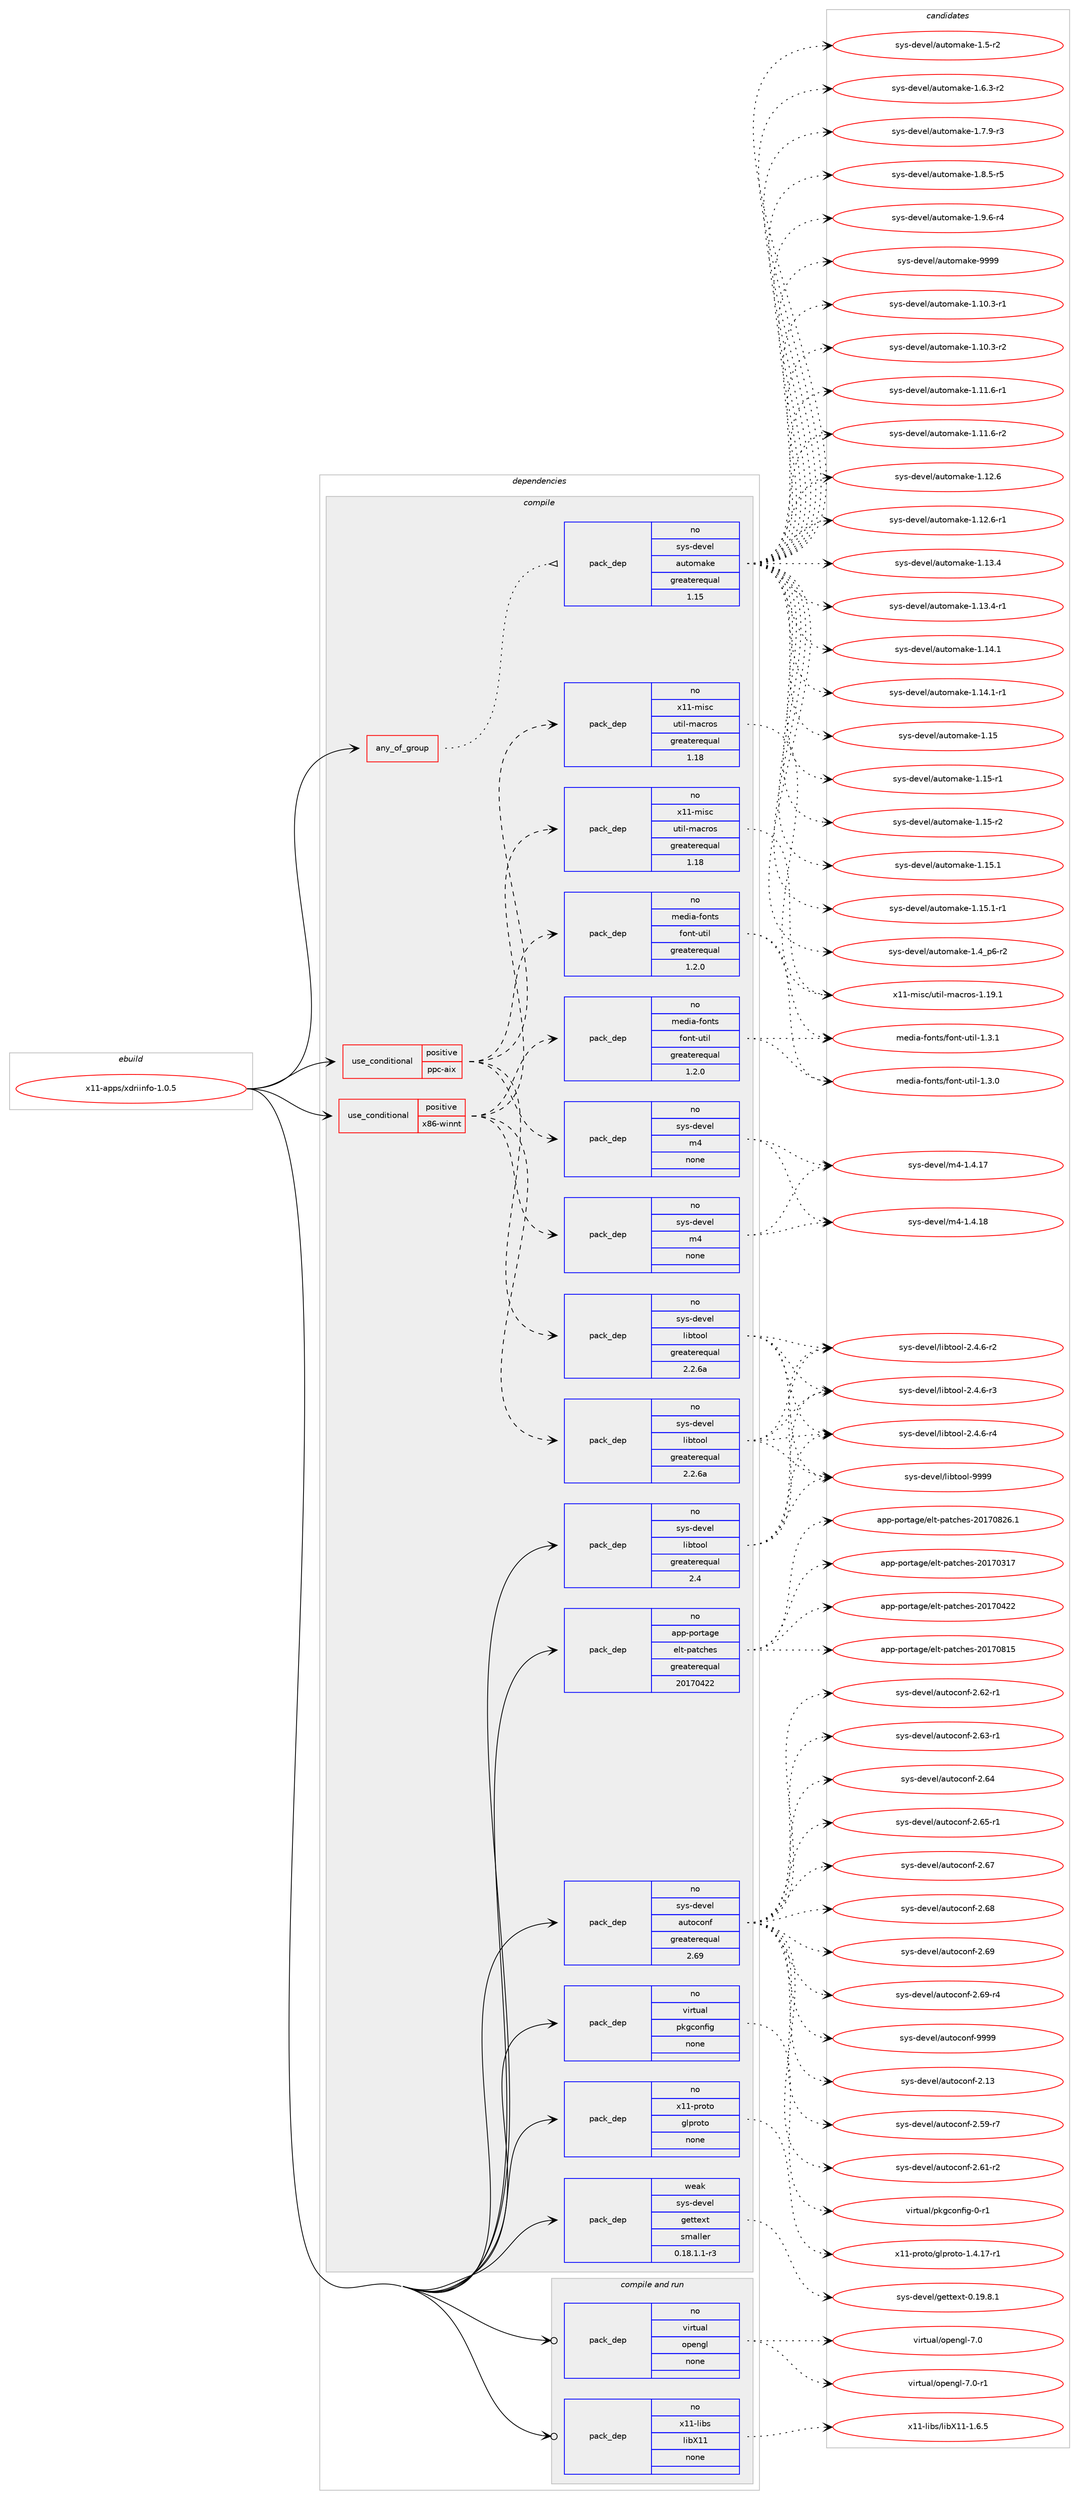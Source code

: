 digraph prolog {

# *************
# Graph options
# *************

newrank=true;
concentrate=true;
compound=true;
graph [rankdir=LR,fontname=Helvetica,fontsize=10,ranksep=1.5];#, ranksep=2.5, nodesep=0.2];
edge  [arrowhead=vee];
node  [fontname=Helvetica,fontsize=10];

# **********
# The ebuild
# **********

subgraph cluster_leftcol {
color=gray;
rank=same;
label=<<i>ebuild</i>>;
id [label="x11-apps/xdriinfo-1.0.5", color=red, width=4, href="../x11-apps/xdriinfo-1.0.5.svg"];
}

# ****************
# The dependencies
# ****************

subgraph cluster_midcol {
color=gray;
label=<<i>dependencies</i>>;
subgraph cluster_compile {
fillcolor="#eeeeee";
style=filled;
label=<<i>compile</i>>;
subgraph any9049 {
dependency510063 [label=<<TABLE BORDER="0" CELLBORDER="1" CELLSPACING="0" CELLPADDING="4"><TR><TD CELLPADDING="10">any_of_group</TD></TR></TABLE>>, shape=none, color=red];subgraph pack379164 {
dependency510064 [label=<<TABLE BORDER="0" CELLBORDER="1" CELLSPACING="0" CELLPADDING="4" WIDTH="220"><TR><TD ROWSPAN="6" CELLPADDING="30">pack_dep</TD></TR><TR><TD WIDTH="110">no</TD></TR><TR><TD>sys-devel</TD></TR><TR><TD>automake</TD></TR><TR><TD>greaterequal</TD></TR><TR><TD>1.15</TD></TR></TABLE>>, shape=none, color=blue];
}
dependency510063:e -> dependency510064:w [weight=20,style="dotted",arrowhead="oinv"];
}
id:e -> dependency510063:w [weight=20,style="solid",arrowhead="vee"];
subgraph cond121511 {
dependency510065 [label=<<TABLE BORDER="0" CELLBORDER="1" CELLSPACING="0" CELLPADDING="4"><TR><TD ROWSPAN="3" CELLPADDING="10">use_conditional</TD></TR><TR><TD>positive</TD></TR><TR><TD>ppc-aix</TD></TR></TABLE>>, shape=none, color=red];
subgraph pack379165 {
dependency510066 [label=<<TABLE BORDER="0" CELLBORDER="1" CELLSPACING="0" CELLPADDING="4" WIDTH="220"><TR><TD ROWSPAN="6" CELLPADDING="30">pack_dep</TD></TR><TR><TD WIDTH="110">no</TD></TR><TR><TD>sys-devel</TD></TR><TR><TD>libtool</TD></TR><TR><TD>greaterequal</TD></TR><TR><TD>2.2.6a</TD></TR></TABLE>>, shape=none, color=blue];
}
dependency510065:e -> dependency510066:w [weight=20,style="dashed",arrowhead="vee"];
subgraph pack379166 {
dependency510067 [label=<<TABLE BORDER="0" CELLBORDER="1" CELLSPACING="0" CELLPADDING="4" WIDTH="220"><TR><TD ROWSPAN="6" CELLPADDING="30">pack_dep</TD></TR><TR><TD WIDTH="110">no</TD></TR><TR><TD>sys-devel</TD></TR><TR><TD>m4</TD></TR><TR><TD>none</TD></TR><TR><TD></TD></TR></TABLE>>, shape=none, color=blue];
}
dependency510065:e -> dependency510067:w [weight=20,style="dashed",arrowhead="vee"];
subgraph pack379167 {
dependency510068 [label=<<TABLE BORDER="0" CELLBORDER="1" CELLSPACING="0" CELLPADDING="4" WIDTH="220"><TR><TD ROWSPAN="6" CELLPADDING="30">pack_dep</TD></TR><TR><TD WIDTH="110">no</TD></TR><TR><TD>x11-misc</TD></TR><TR><TD>util-macros</TD></TR><TR><TD>greaterequal</TD></TR><TR><TD>1.18</TD></TR></TABLE>>, shape=none, color=blue];
}
dependency510065:e -> dependency510068:w [weight=20,style="dashed",arrowhead="vee"];
subgraph pack379168 {
dependency510069 [label=<<TABLE BORDER="0" CELLBORDER="1" CELLSPACING="0" CELLPADDING="4" WIDTH="220"><TR><TD ROWSPAN="6" CELLPADDING="30">pack_dep</TD></TR><TR><TD WIDTH="110">no</TD></TR><TR><TD>media-fonts</TD></TR><TR><TD>font-util</TD></TR><TR><TD>greaterequal</TD></TR><TR><TD>1.2.0</TD></TR></TABLE>>, shape=none, color=blue];
}
dependency510065:e -> dependency510069:w [weight=20,style="dashed",arrowhead="vee"];
}
id:e -> dependency510065:w [weight=20,style="solid",arrowhead="vee"];
subgraph cond121512 {
dependency510070 [label=<<TABLE BORDER="0" CELLBORDER="1" CELLSPACING="0" CELLPADDING="4"><TR><TD ROWSPAN="3" CELLPADDING="10">use_conditional</TD></TR><TR><TD>positive</TD></TR><TR><TD>x86-winnt</TD></TR></TABLE>>, shape=none, color=red];
subgraph pack379169 {
dependency510071 [label=<<TABLE BORDER="0" CELLBORDER="1" CELLSPACING="0" CELLPADDING="4" WIDTH="220"><TR><TD ROWSPAN="6" CELLPADDING="30">pack_dep</TD></TR><TR><TD WIDTH="110">no</TD></TR><TR><TD>sys-devel</TD></TR><TR><TD>libtool</TD></TR><TR><TD>greaterequal</TD></TR><TR><TD>2.2.6a</TD></TR></TABLE>>, shape=none, color=blue];
}
dependency510070:e -> dependency510071:w [weight=20,style="dashed",arrowhead="vee"];
subgraph pack379170 {
dependency510072 [label=<<TABLE BORDER="0" CELLBORDER="1" CELLSPACING="0" CELLPADDING="4" WIDTH="220"><TR><TD ROWSPAN="6" CELLPADDING="30">pack_dep</TD></TR><TR><TD WIDTH="110">no</TD></TR><TR><TD>sys-devel</TD></TR><TR><TD>m4</TD></TR><TR><TD>none</TD></TR><TR><TD></TD></TR></TABLE>>, shape=none, color=blue];
}
dependency510070:e -> dependency510072:w [weight=20,style="dashed",arrowhead="vee"];
subgraph pack379171 {
dependency510073 [label=<<TABLE BORDER="0" CELLBORDER="1" CELLSPACING="0" CELLPADDING="4" WIDTH="220"><TR><TD ROWSPAN="6" CELLPADDING="30">pack_dep</TD></TR><TR><TD WIDTH="110">no</TD></TR><TR><TD>x11-misc</TD></TR><TR><TD>util-macros</TD></TR><TR><TD>greaterequal</TD></TR><TR><TD>1.18</TD></TR></TABLE>>, shape=none, color=blue];
}
dependency510070:e -> dependency510073:w [weight=20,style="dashed",arrowhead="vee"];
subgraph pack379172 {
dependency510074 [label=<<TABLE BORDER="0" CELLBORDER="1" CELLSPACING="0" CELLPADDING="4" WIDTH="220"><TR><TD ROWSPAN="6" CELLPADDING="30">pack_dep</TD></TR><TR><TD WIDTH="110">no</TD></TR><TR><TD>media-fonts</TD></TR><TR><TD>font-util</TD></TR><TR><TD>greaterequal</TD></TR><TR><TD>1.2.0</TD></TR></TABLE>>, shape=none, color=blue];
}
dependency510070:e -> dependency510074:w [weight=20,style="dashed",arrowhead="vee"];
}
id:e -> dependency510070:w [weight=20,style="solid",arrowhead="vee"];
subgraph pack379173 {
dependency510075 [label=<<TABLE BORDER="0" CELLBORDER="1" CELLSPACING="0" CELLPADDING="4" WIDTH="220"><TR><TD ROWSPAN="6" CELLPADDING="30">pack_dep</TD></TR><TR><TD WIDTH="110">no</TD></TR><TR><TD>app-portage</TD></TR><TR><TD>elt-patches</TD></TR><TR><TD>greaterequal</TD></TR><TR><TD>20170422</TD></TR></TABLE>>, shape=none, color=blue];
}
id:e -> dependency510075:w [weight=20,style="solid",arrowhead="vee"];
subgraph pack379174 {
dependency510076 [label=<<TABLE BORDER="0" CELLBORDER="1" CELLSPACING="0" CELLPADDING="4" WIDTH="220"><TR><TD ROWSPAN="6" CELLPADDING="30">pack_dep</TD></TR><TR><TD WIDTH="110">no</TD></TR><TR><TD>sys-devel</TD></TR><TR><TD>autoconf</TD></TR><TR><TD>greaterequal</TD></TR><TR><TD>2.69</TD></TR></TABLE>>, shape=none, color=blue];
}
id:e -> dependency510076:w [weight=20,style="solid",arrowhead="vee"];
subgraph pack379175 {
dependency510077 [label=<<TABLE BORDER="0" CELLBORDER="1" CELLSPACING="0" CELLPADDING="4" WIDTH="220"><TR><TD ROWSPAN="6" CELLPADDING="30">pack_dep</TD></TR><TR><TD WIDTH="110">no</TD></TR><TR><TD>sys-devel</TD></TR><TR><TD>libtool</TD></TR><TR><TD>greaterequal</TD></TR><TR><TD>2.4</TD></TR></TABLE>>, shape=none, color=blue];
}
id:e -> dependency510077:w [weight=20,style="solid",arrowhead="vee"];
subgraph pack379176 {
dependency510078 [label=<<TABLE BORDER="0" CELLBORDER="1" CELLSPACING="0" CELLPADDING="4" WIDTH="220"><TR><TD ROWSPAN="6" CELLPADDING="30">pack_dep</TD></TR><TR><TD WIDTH="110">no</TD></TR><TR><TD>virtual</TD></TR><TR><TD>pkgconfig</TD></TR><TR><TD>none</TD></TR><TR><TD></TD></TR></TABLE>>, shape=none, color=blue];
}
id:e -> dependency510078:w [weight=20,style="solid",arrowhead="vee"];
subgraph pack379177 {
dependency510079 [label=<<TABLE BORDER="0" CELLBORDER="1" CELLSPACING="0" CELLPADDING="4" WIDTH="220"><TR><TD ROWSPAN="6" CELLPADDING="30">pack_dep</TD></TR><TR><TD WIDTH="110">no</TD></TR><TR><TD>x11-proto</TD></TR><TR><TD>glproto</TD></TR><TR><TD>none</TD></TR><TR><TD></TD></TR></TABLE>>, shape=none, color=blue];
}
id:e -> dependency510079:w [weight=20,style="solid",arrowhead="vee"];
subgraph pack379178 {
dependency510080 [label=<<TABLE BORDER="0" CELLBORDER="1" CELLSPACING="0" CELLPADDING="4" WIDTH="220"><TR><TD ROWSPAN="6" CELLPADDING="30">pack_dep</TD></TR><TR><TD WIDTH="110">weak</TD></TR><TR><TD>sys-devel</TD></TR><TR><TD>gettext</TD></TR><TR><TD>smaller</TD></TR><TR><TD>0.18.1.1-r3</TD></TR></TABLE>>, shape=none, color=blue];
}
id:e -> dependency510080:w [weight=20,style="solid",arrowhead="vee"];
}
subgraph cluster_compileandrun {
fillcolor="#eeeeee";
style=filled;
label=<<i>compile and run</i>>;
subgraph pack379179 {
dependency510081 [label=<<TABLE BORDER="0" CELLBORDER="1" CELLSPACING="0" CELLPADDING="4" WIDTH="220"><TR><TD ROWSPAN="6" CELLPADDING="30">pack_dep</TD></TR><TR><TD WIDTH="110">no</TD></TR><TR><TD>virtual</TD></TR><TR><TD>opengl</TD></TR><TR><TD>none</TD></TR><TR><TD></TD></TR></TABLE>>, shape=none, color=blue];
}
id:e -> dependency510081:w [weight=20,style="solid",arrowhead="odotvee"];
subgraph pack379180 {
dependency510082 [label=<<TABLE BORDER="0" CELLBORDER="1" CELLSPACING="0" CELLPADDING="4" WIDTH="220"><TR><TD ROWSPAN="6" CELLPADDING="30">pack_dep</TD></TR><TR><TD WIDTH="110">no</TD></TR><TR><TD>x11-libs</TD></TR><TR><TD>libX11</TD></TR><TR><TD>none</TD></TR><TR><TD></TD></TR></TABLE>>, shape=none, color=blue];
}
id:e -> dependency510082:w [weight=20,style="solid",arrowhead="odotvee"];
}
subgraph cluster_run {
fillcolor="#eeeeee";
style=filled;
label=<<i>run</i>>;
}
}

# **************
# The candidates
# **************

subgraph cluster_choices {
rank=same;
color=gray;
label=<<i>candidates</i>>;

subgraph choice379164 {
color=black;
nodesep=1;
choice11512111545100101118101108479711711611110997107101454946494846514511449 [label="sys-devel/automake-1.10.3-r1", color=red, width=4,href="../sys-devel/automake-1.10.3-r1.svg"];
choice11512111545100101118101108479711711611110997107101454946494846514511450 [label="sys-devel/automake-1.10.3-r2", color=red, width=4,href="../sys-devel/automake-1.10.3-r2.svg"];
choice11512111545100101118101108479711711611110997107101454946494946544511449 [label="sys-devel/automake-1.11.6-r1", color=red, width=4,href="../sys-devel/automake-1.11.6-r1.svg"];
choice11512111545100101118101108479711711611110997107101454946494946544511450 [label="sys-devel/automake-1.11.6-r2", color=red, width=4,href="../sys-devel/automake-1.11.6-r2.svg"];
choice1151211154510010111810110847971171161111099710710145494649504654 [label="sys-devel/automake-1.12.6", color=red, width=4,href="../sys-devel/automake-1.12.6.svg"];
choice11512111545100101118101108479711711611110997107101454946495046544511449 [label="sys-devel/automake-1.12.6-r1", color=red, width=4,href="../sys-devel/automake-1.12.6-r1.svg"];
choice1151211154510010111810110847971171161111099710710145494649514652 [label="sys-devel/automake-1.13.4", color=red, width=4,href="../sys-devel/automake-1.13.4.svg"];
choice11512111545100101118101108479711711611110997107101454946495146524511449 [label="sys-devel/automake-1.13.4-r1", color=red, width=4,href="../sys-devel/automake-1.13.4-r1.svg"];
choice1151211154510010111810110847971171161111099710710145494649524649 [label="sys-devel/automake-1.14.1", color=red, width=4,href="../sys-devel/automake-1.14.1.svg"];
choice11512111545100101118101108479711711611110997107101454946495246494511449 [label="sys-devel/automake-1.14.1-r1", color=red, width=4,href="../sys-devel/automake-1.14.1-r1.svg"];
choice115121115451001011181011084797117116111109971071014549464953 [label="sys-devel/automake-1.15", color=red, width=4,href="../sys-devel/automake-1.15.svg"];
choice1151211154510010111810110847971171161111099710710145494649534511449 [label="sys-devel/automake-1.15-r1", color=red, width=4,href="../sys-devel/automake-1.15-r1.svg"];
choice1151211154510010111810110847971171161111099710710145494649534511450 [label="sys-devel/automake-1.15-r2", color=red, width=4,href="../sys-devel/automake-1.15-r2.svg"];
choice1151211154510010111810110847971171161111099710710145494649534649 [label="sys-devel/automake-1.15.1", color=red, width=4,href="../sys-devel/automake-1.15.1.svg"];
choice11512111545100101118101108479711711611110997107101454946495346494511449 [label="sys-devel/automake-1.15.1-r1", color=red, width=4,href="../sys-devel/automake-1.15.1-r1.svg"];
choice115121115451001011181011084797117116111109971071014549465295112544511450 [label="sys-devel/automake-1.4_p6-r2", color=red, width=4,href="../sys-devel/automake-1.4_p6-r2.svg"];
choice11512111545100101118101108479711711611110997107101454946534511450 [label="sys-devel/automake-1.5-r2", color=red, width=4,href="../sys-devel/automake-1.5-r2.svg"];
choice115121115451001011181011084797117116111109971071014549465446514511450 [label="sys-devel/automake-1.6.3-r2", color=red, width=4,href="../sys-devel/automake-1.6.3-r2.svg"];
choice115121115451001011181011084797117116111109971071014549465546574511451 [label="sys-devel/automake-1.7.9-r3", color=red, width=4,href="../sys-devel/automake-1.7.9-r3.svg"];
choice115121115451001011181011084797117116111109971071014549465646534511453 [label="sys-devel/automake-1.8.5-r5", color=red, width=4,href="../sys-devel/automake-1.8.5-r5.svg"];
choice115121115451001011181011084797117116111109971071014549465746544511452 [label="sys-devel/automake-1.9.6-r4", color=red, width=4,href="../sys-devel/automake-1.9.6-r4.svg"];
choice115121115451001011181011084797117116111109971071014557575757 [label="sys-devel/automake-9999", color=red, width=4,href="../sys-devel/automake-9999.svg"];
dependency510064:e -> choice11512111545100101118101108479711711611110997107101454946494846514511449:w [style=dotted,weight="100"];
dependency510064:e -> choice11512111545100101118101108479711711611110997107101454946494846514511450:w [style=dotted,weight="100"];
dependency510064:e -> choice11512111545100101118101108479711711611110997107101454946494946544511449:w [style=dotted,weight="100"];
dependency510064:e -> choice11512111545100101118101108479711711611110997107101454946494946544511450:w [style=dotted,weight="100"];
dependency510064:e -> choice1151211154510010111810110847971171161111099710710145494649504654:w [style=dotted,weight="100"];
dependency510064:e -> choice11512111545100101118101108479711711611110997107101454946495046544511449:w [style=dotted,weight="100"];
dependency510064:e -> choice1151211154510010111810110847971171161111099710710145494649514652:w [style=dotted,weight="100"];
dependency510064:e -> choice11512111545100101118101108479711711611110997107101454946495146524511449:w [style=dotted,weight="100"];
dependency510064:e -> choice1151211154510010111810110847971171161111099710710145494649524649:w [style=dotted,weight="100"];
dependency510064:e -> choice11512111545100101118101108479711711611110997107101454946495246494511449:w [style=dotted,weight="100"];
dependency510064:e -> choice115121115451001011181011084797117116111109971071014549464953:w [style=dotted,weight="100"];
dependency510064:e -> choice1151211154510010111810110847971171161111099710710145494649534511449:w [style=dotted,weight="100"];
dependency510064:e -> choice1151211154510010111810110847971171161111099710710145494649534511450:w [style=dotted,weight="100"];
dependency510064:e -> choice1151211154510010111810110847971171161111099710710145494649534649:w [style=dotted,weight="100"];
dependency510064:e -> choice11512111545100101118101108479711711611110997107101454946495346494511449:w [style=dotted,weight="100"];
dependency510064:e -> choice115121115451001011181011084797117116111109971071014549465295112544511450:w [style=dotted,weight="100"];
dependency510064:e -> choice11512111545100101118101108479711711611110997107101454946534511450:w [style=dotted,weight="100"];
dependency510064:e -> choice115121115451001011181011084797117116111109971071014549465446514511450:w [style=dotted,weight="100"];
dependency510064:e -> choice115121115451001011181011084797117116111109971071014549465546574511451:w [style=dotted,weight="100"];
dependency510064:e -> choice115121115451001011181011084797117116111109971071014549465646534511453:w [style=dotted,weight="100"];
dependency510064:e -> choice115121115451001011181011084797117116111109971071014549465746544511452:w [style=dotted,weight="100"];
dependency510064:e -> choice115121115451001011181011084797117116111109971071014557575757:w [style=dotted,weight="100"];
}
subgraph choice379165 {
color=black;
nodesep=1;
choice1151211154510010111810110847108105981161111111084550465246544511450 [label="sys-devel/libtool-2.4.6-r2", color=red, width=4,href="../sys-devel/libtool-2.4.6-r2.svg"];
choice1151211154510010111810110847108105981161111111084550465246544511451 [label="sys-devel/libtool-2.4.6-r3", color=red, width=4,href="../sys-devel/libtool-2.4.6-r3.svg"];
choice1151211154510010111810110847108105981161111111084550465246544511452 [label="sys-devel/libtool-2.4.6-r4", color=red, width=4,href="../sys-devel/libtool-2.4.6-r4.svg"];
choice1151211154510010111810110847108105981161111111084557575757 [label="sys-devel/libtool-9999", color=red, width=4,href="../sys-devel/libtool-9999.svg"];
dependency510066:e -> choice1151211154510010111810110847108105981161111111084550465246544511450:w [style=dotted,weight="100"];
dependency510066:e -> choice1151211154510010111810110847108105981161111111084550465246544511451:w [style=dotted,weight="100"];
dependency510066:e -> choice1151211154510010111810110847108105981161111111084550465246544511452:w [style=dotted,weight="100"];
dependency510066:e -> choice1151211154510010111810110847108105981161111111084557575757:w [style=dotted,weight="100"];
}
subgraph choice379166 {
color=black;
nodesep=1;
choice11512111545100101118101108471095245494652464955 [label="sys-devel/m4-1.4.17", color=red, width=4,href="../sys-devel/m4-1.4.17.svg"];
choice11512111545100101118101108471095245494652464956 [label="sys-devel/m4-1.4.18", color=red, width=4,href="../sys-devel/m4-1.4.18.svg"];
dependency510067:e -> choice11512111545100101118101108471095245494652464955:w [style=dotted,weight="100"];
dependency510067:e -> choice11512111545100101118101108471095245494652464956:w [style=dotted,weight="100"];
}
subgraph choice379167 {
color=black;
nodesep=1;
choice120494945109105115994711711610510845109979911411111545494649574649 [label="x11-misc/util-macros-1.19.1", color=red, width=4,href="../x11-misc/util-macros-1.19.1.svg"];
dependency510068:e -> choice120494945109105115994711711610510845109979911411111545494649574649:w [style=dotted,weight="100"];
}
subgraph choice379168 {
color=black;
nodesep=1;
choice10910110010597451021111101161154710211111011645117116105108454946514648 [label="media-fonts/font-util-1.3.0", color=red, width=4,href="../media-fonts/font-util-1.3.0.svg"];
choice10910110010597451021111101161154710211111011645117116105108454946514649 [label="media-fonts/font-util-1.3.1", color=red, width=4,href="../media-fonts/font-util-1.3.1.svg"];
dependency510069:e -> choice10910110010597451021111101161154710211111011645117116105108454946514648:w [style=dotted,weight="100"];
dependency510069:e -> choice10910110010597451021111101161154710211111011645117116105108454946514649:w [style=dotted,weight="100"];
}
subgraph choice379169 {
color=black;
nodesep=1;
choice1151211154510010111810110847108105981161111111084550465246544511450 [label="sys-devel/libtool-2.4.6-r2", color=red, width=4,href="../sys-devel/libtool-2.4.6-r2.svg"];
choice1151211154510010111810110847108105981161111111084550465246544511451 [label="sys-devel/libtool-2.4.6-r3", color=red, width=4,href="../sys-devel/libtool-2.4.6-r3.svg"];
choice1151211154510010111810110847108105981161111111084550465246544511452 [label="sys-devel/libtool-2.4.6-r4", color=red, width=4,href="../sys-devel/libtool-2.4.6-r4.svg"];
choice1151211154510010111810110847108105981161111111084557575757 [label="sys-devel/libtool-9999", color=red, width=4,href="../sys-devel/libtool-9999.svg"];
dependency510071:e -> choice1151211154510010111810110847108105981161111111084550465246544511450:w [style=dotted,weight="100"];
dependency510071:e -> choice1151211154510010111810110847108105981161111111084550465246544511451:w [style=dotted,weight="100"];
dependency510071:e -> choice1151211154510010111810110847108105981161111111084550465246544511452:w [style=dotted,weight="100"];
dependency510071:e -> choice1151211154510010111810110847108105981161111111084557575757:w [style=dotted,weight="100"];
}
subgraph choice379170 {
color=black;
nodesep=1;
choice11512111545100101118101108471095245494652464955 [label="sys-devel/m4-1.4.17", color=red, width=4,href="../sys-devel/m4-1.4.17.svg"];
choice11512111545100101118101108471095245494652464956 [label="sys-devel/m4-1.4.18", color=red, width=4,href="../sys-devel/m4-1.4.18.svg"];
dependency510072:e -> choice11512111545100101118101108471095245494652464955:w [style=dotted,weight="100"];
dependency510072:e -> choice11512111545100101118101108471095245494652464956:w [style=dotted,weight="100"];
}
subgraph choice379171 {
color=black;
nodesep=1;
choice120494945109105115994711711610510845109979911411111545494649574649 [label="x11-misc/util-macros-1.19.1", color=red, width=4,href="../x11-misc/util-macros-1.19.1.svg"];
dependency510073:e -> choice120494945109105115994711711610510845109979911411111545494649574649:w [style=dotted,weight="100"];
}
subgraph choice379172 {
color=black;
nodesep=1;
choice10910110010597451021111101161154710211111011645117116105108454946514648 [label="media-fonts/font-util-1.3.0", color=red, width=4,href="../media-fonts/font-util-1.3.0.svg"];
choice10910110010597451021111101161154710211111011645117116105108454946514649 [label="media-fonts/font-util-1.3.1", color=red, width=4,href="../media-fonts/font-util-1.3.1.svg"];
dependency510074:e -> choice10910110010597451021111101161154710211111011645117116105108454946514648:w [style=dotted,weight="100"];
dependency510074:e -> choice10910110010597451021111101161154710211111011645117116105108454946514649:w [style=dotted,weight="100"];
}
subgraph choice379173 {
color=black;
nodesep=1;
choice97112112451121111141169710310147101108116451129711699104101115455048495548514955 [label="app-portage/elt-patches-20170317", color=red, width=4,href="../app-portage/elt-patches-20170317.svg"];
choice97112112451121111141169710310147101108116451129711699104101115455048495548525050 [label="app-portage/elt-patches-20170422", color=red, width=4,href="../app-portage/elt-patches-20170422.svg"];
choice97112112451121111141169710310147101108116451129711699104101115455048495548564953 [label="app-portage/elt-patches-20170815", color=red, width=4,href="../app-portage/elt-patches-20170815.svg"];
choice971121124511211111411697103101471011081164511297116991041011154550484955485650544649 [label="app-portage/elt-patches-20170826.1", color=red, width=4,href="../app-portage/elt-patches-20170826.1.svg"];
dependency510075:e -> choice97112112451121111141169710310147101108116451129711699104101115455048495548514955:w [style=dotted,weight="100"];
dependency510075:e -> choice97112112451121111141169710310147101108116451129711699104101115455048495548525050:w [style=dotted,weight="100"];
dependency510075:e -> choice97112112451121111141169710310147101108116451129711699104101115455048495548564953:w [style=dotted,weight="100"];
dependency510075:e -> choice971121124511211111411697103101471011081164511297116991041011154550484955485650544649:w [style=dotted,weight="100"];
}
subgraph choice379174 {
color=black;
nodesep=1;
choice115121115451001011181011084797117116111991111101024550464951 [label="sys-devel/autoconf-2.13", color=red, width=4,href="../sys-devel/autoconf-2.13.svg"];
choice1151211154510010111810110847971171161119911111010245504653574511455 [label="sys-devel/autoconf-2.59-r7", color=red, width=4,href="../sys-devel/autoconf-2.59-r7.svg"];
choice1151211154510010111810110847971171161119911111010245504654494511450 [label="sys-devel/autoconf-2.61-r2", color=red, width=4,href="../sys-devel/autoconf-2.61-r2.svg"];
choice1151211154510010111810110847971171161119911111010245504654504511449 [label="sys-devel/autoconf-2.62-r1", color=red, width=4,href="../sys-devel/autoconf-2.62-r1.svg"];
choice1151211154510010111810110847971171161119911111010245504654514511449 [label="sys-devel/autoconf-2.63-r1", color=red, width=4,href="../sys-devel/autoconf-2.63-r1.svg"];
choice115121115451001011181011084797117116111991111101024550465452 [label="sys-devel/autoconf-2.64", color=red, width=4,href="../sys-devel/autoconf-2.64.svg"];
choice1151211154510010111810110847971171161119911111010245504654534511449 [label="sys-devel/autoconf-2.65-r1", color=red, width=4,href="../sys-devel/autoconf-2.65-r1.svg"];
choice115121115451001011181011084797117116111991111101024550465455 [label="sys-devel/autoconf-2.67", color=red, width=4,href="../sys-devel/autoconf-2.67.svg"];
choice115121115451001011181011084797117116111991111101024550465456 [label="sys-devel/autoconf-2.68", color=red, width=4,href="../sys-devel/autoconf-2.68.svg"];
choice115121115451001011181011084797117116111991111101024550465457 [label="sys-devel/autoconf-2.69", color=red, width=4,href="../sys-devel/autoconf-2.69.svg"];
choice1151211154510010111810110847971171161119911111010245504654574511452 [label="sys-devel/autoconf-2.69-r4", color=red, width=4,href="../sys-devel/autoconf-2.69-r4.svg"];
choice115121115451001011181011084797117116111991111101024557575757 [label="sys-devel/autoconf-9999", color=red, width=4,href="../sys-devel/autoconf-9999.svg"];
dependency510076:e -> choice115121115451001011181011084797117116111991111101024550464951:w [style=dotted,weight="100"];
dependency510076:e -> choice1151211154510010111810110847971171161119911111010245504653574511455:w [style=dotted,weight="100"];
dependency510076:e -> choice1151211154510010111810110847971171161119911111010245504654494511450:w [style=dotted,weight="100"];
dependency510076:e -> choice1151211154510010111810110847971171161119911111010245504654504511449:w [style=dotted,weight="100"];
dependency510076:e -> choice1151211154510010111810110847971171161119911111010245504654514511449:w [style=dotted,weight="100"];
dependency510076:e -> choice115121115451001011181011084797117116111991111101024550465452:w [style=dotted,weight="100"];
dependency510076:e -> choice1151211154510010111810110847971171161119911111010245504654534511449:w [style=dotted,weight="100"];
dependency510076:e -> choice115121115451001011181011084797117116111991111101024550465455:w [style=dotted,weight="100"];
dependency510076:e -> choice115121115451001011181011084797117116111991111101024550465456:w [style=dotted,weight="100"];
dependency510076:e -> choice115121115451001011181011084797117116111991111101024550465457:w [style=dotted,weight="100"];
dependency510076:e -> choice1151211154510010111810110847971171161119911111010245504654574511452:w [style=dotted,weight="100"];
dependency510076:e -> choice115121115451001011181011084797117116111991111101024557575757:w [style=dotted,weight="100"];
}
subgraph choice379175 {
color=black;
nodesep=1;
choice1151211154510010111810110847108105981161111111084550465246544511450 [label="sys-devel/libtool-2.4.6-r2", color=red, width=4,href="../sys-devel/libtool-2.4.6-r2.svg"];
choice1151211154510010111810110847108105981161111111084550465246544511451 [label="sys-devel/libtool-2.4.6-r3", color=red, width=4,href="../sys-devel/libtool-2.4.6-r3.svg"];
choice1151211154510010111810110847108105981161111111084550465246544511452 [label="sys-devel/libtool-2.4.6-r4", color=red, width=4,href="../sys-devel/libtool-2.4.6-r4.svg"];
choice1151211154510010111810110847108105981161111111084557575757 [label="sys-devel/libtool-9999", color=red, width=4,href="../sys-devel/libtool-9999.svg"];
dependency510077:e -> choice1151211154510010111810110847108105981161111111084550465246544511450:w [style=dotted,weight="100"];
dependency510077:e -> choice1151211154510010111810110847108105981161111111084550465246544511451:w [style=dotted,weight="100"];
dependency510077:e -> choice1151211154510010111810110847108105981161111111084550465246544511452:w [style=dotted,weight="100"];
dependency510077:e -> choice1151211154510010111810110847108105981161111111084557575757:w [style=dotted,weight="100"];
}
subgraph choice379176 {
color=black;
nodesep=1;
choice11810511411611797108471121071039911111010210510345484511449 [label="virtual/pkgconfig-0-r1", color=red, width=4,href="../virtual/pkgconfig-0-r1.svg"];
dependency510078:e -> choice11810511411611797108471121071039911111010210510345484511449:w [style=dotted,weight="100"];
}
subgraph choice379177 {
color=black;
nodesep=1;
choice12049494511211411111611147103108112114111116111454946524649554511449 [label="x11-proto/glproto-1.4.17-r1", color=red, width=4,href="../x11-proto/glproto-1.4.17-r1.svg"];
dependency510079:e -> choice12049494511211411111611147103108112114111116111454946524649554511449:w [style=dotted,weight="100"];
}
subgraph choice379178 {
color=black;
nodesep=1;
choice1151211154510010111810110847103101116116101120116454846495746564649 [label="sys-devel/gettext-0.19.8.1", color=red, width=4,href="../sys-devel/gettext-0.19.8.1.svg"];
dependency510080:e -> choice1151211154510010111810110847103101116116101120116454846495746564649:w [style=dotted,weight="100"];
}
subgraph choice379179 {
color=black;
nodesep=1;
choice118105114116117971084711111210111010310845554648 [label="virtual/opengl-7.0", color=red, width=4,href="../virtual/opengl-7.0.svg"];
choice1181051141161179710847111112101110103108455546484511449 [label="virtual/opengl-7.0-r1", color=red, width=4,href="../virtual/opengl-7.0-r1.svg"];
dependency510081:e -> choice118105114116117971084711111210111010310845554648:w [style=dotted,weight="100"];
dependency510081:e -> choice1181051141161179710847111112101110103108455546484511449:w [style=dotted,weight="100"];
}
subgraph choice379180 {
color=black;
nodesep=1;
choice120494945108105981154710810598884949454946544653 [label="x11-libs/libX11-1.6.5", color=red, width=4,href="../x11-libs/libX11-1.6.5.svg"];
dependency510082:e -> choice120494945108105981154710810598884949454946544653:w [style=dotted,weight="100"];
}
}

}
